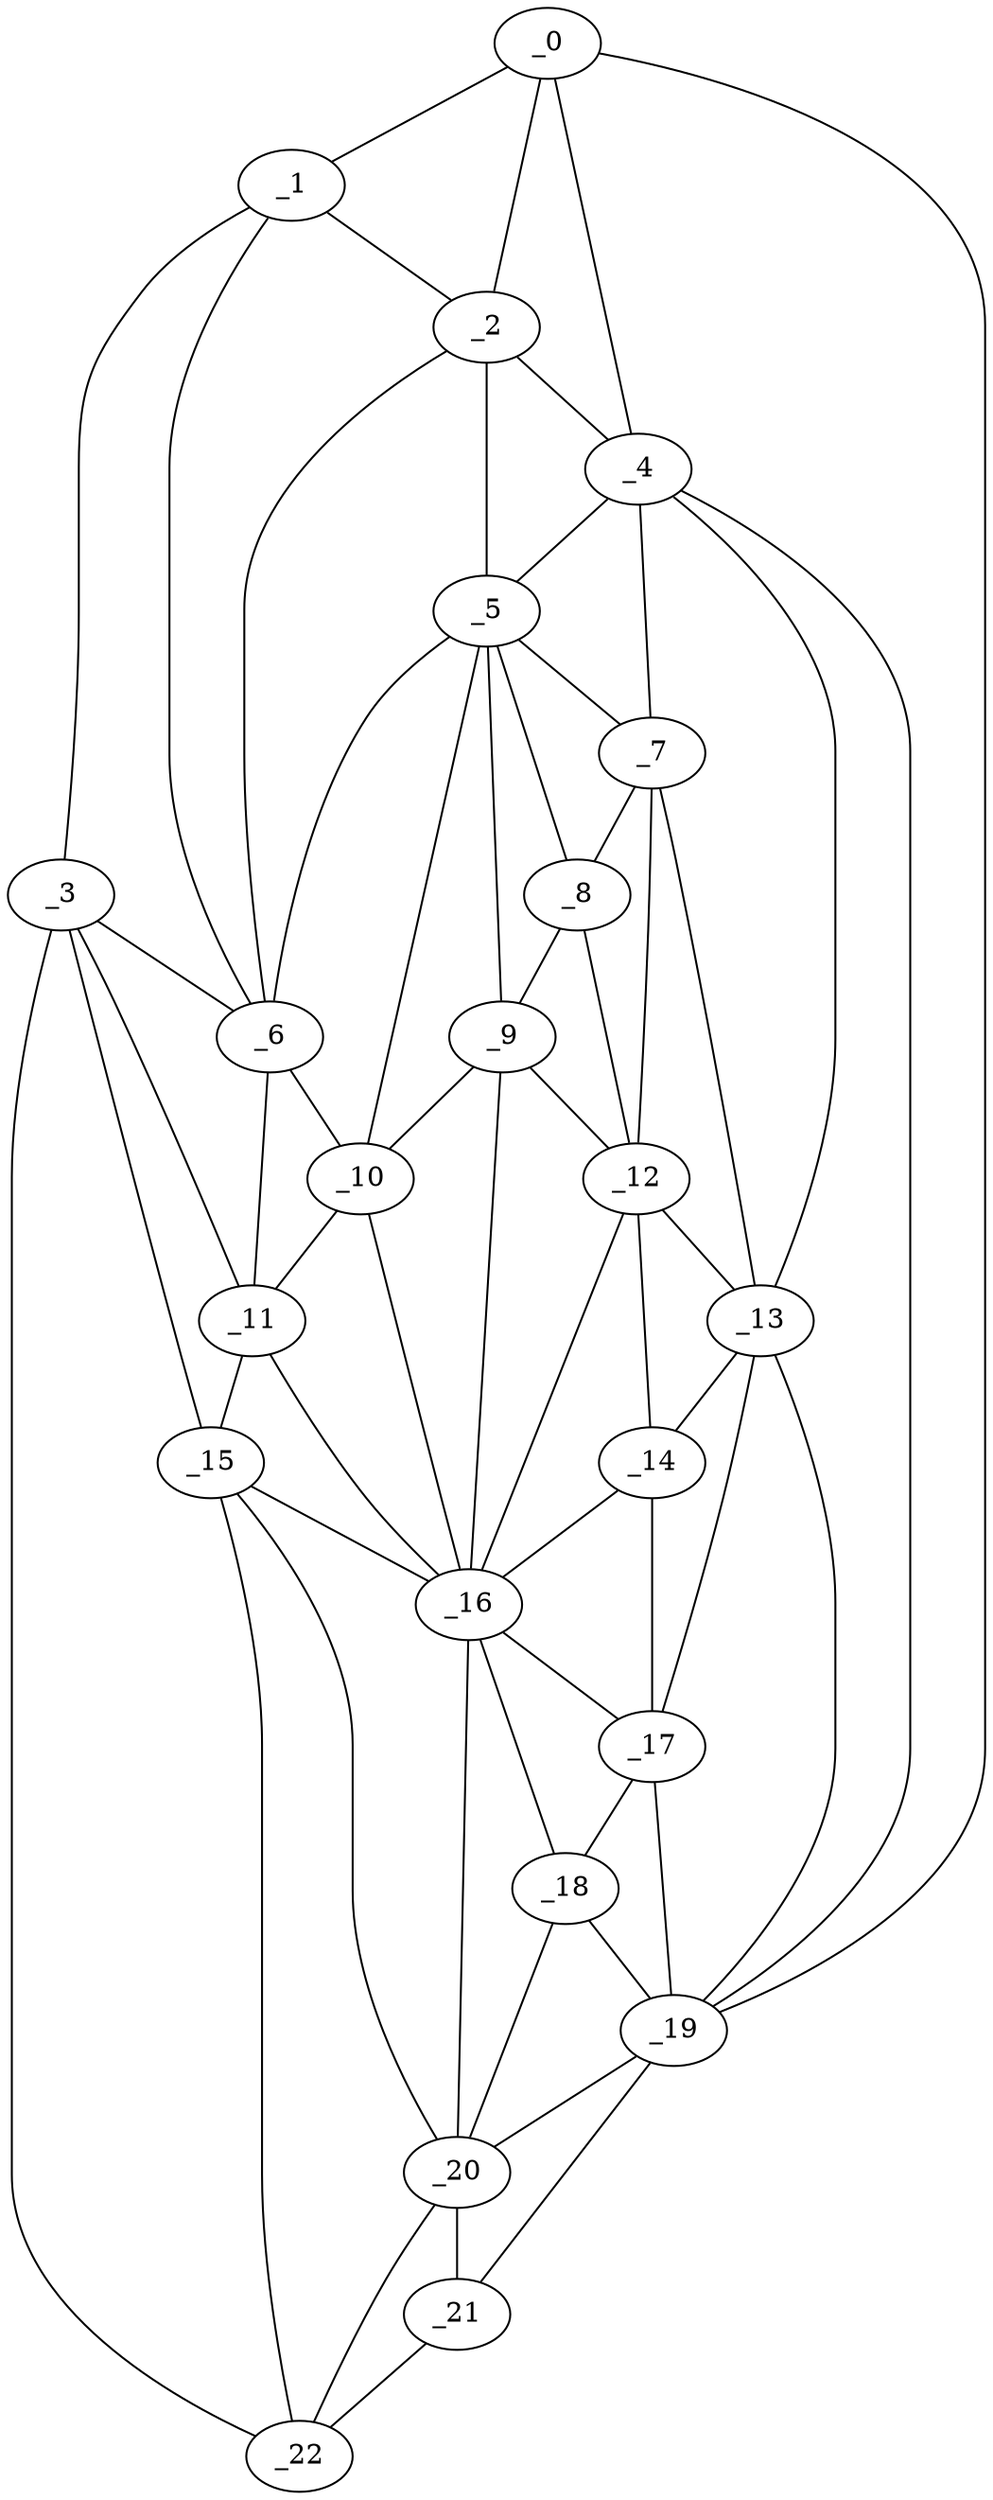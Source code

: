 graph "obj46__170.gxl" {
	_0	 [x=9,
		y=39];
	_1	 [x=10,
		y=75];
	_0 -- _1	 [valence=1];
	_2	 [x=15,
		y=66];
	_0 -- _2	 [valence=2];
	_4	 [x=23,
		y=40];
	_0 -- _4	 [valence=1];
	_19	 [x=100,
		y=37];
	_0 -- _19	 [valence=1];
	_1 -- _2	 [valence=2];
	_3	 [x=16,
		y=92];
	_1 -- _3	 [valence=1];
	_6	 [x=31,
		y=73];
	_1 -- _6	 [valence=1];
	_2 -- _4	 [valence=2];
	_5	 [x=31,
		y=60];
	_2 -- _5	 [valence=1];
	_2 -- _6	 [valence=2];
	_3 -- _6	 [valence=2];
	_11	 [x=51,
		y=80];
	_3 -- _11	 [valence=1];
	_15	 [x=70,
		y=89];
	_3 -- _15	 [valence=1];
	_22	 [x=126,
		y=87];
	_3 -- _22	 [valence=1];
	_4 -- _5	 [valence=2];
	_7	 [x=38,
		y=44];
	_4 -- _7	 [valence=1];
	_13	 [x=63,
		y=44];
	_4 -- _13	 [valence=2];
	_4 -- _19	 [valence=2];
	_5 -- _6	 [valence=2];
	_5 -- _7	 [valence=2];
	_8	 [x=42,
		y=52];
	_5 -- _8	 [valence=2];
	_9	 [x=43,
		y=58];
	_5 -- _9	 [valence=2];
	_10	 [x=45,
		y=72];
	_5 -- _10	 [valence=2];
	_6 -- _10	 [valence=2];
	_6 -- _11	 [valence=1];
	_7 -- _8	 [valence=2];
	_12	 [x=56,
		y=48];
	_7 -- _12	 [valence=2];
	_7 -- _13	 [valence=2];
	_8 -- _9	 [valence=2];
	_8 -- _12	 [valence=2];
	_9 -- _10	 [valence=2];
	_9 -- _12	 [valence=1];
	_16	 [x=72,
		y=65];
	_9 -- _16	 [valence=2];
	_10 -- _11	 [valence=2];
	_10 -- _16	 [valence=1];
	_11 -- _15	 [valence=2];
	_11 -- _16	 [valence=1];
	_12 -- _13	 [valence=2];
	_14	 [x=67,
		y=50];
	_12 -- _14	 [valence=1];
	_12 -- _16	 [valence=2];
	_13 -- _14	 [valence=2];
	_17	 [x=75,
		y=45];
	_13 -- _17	 [valence=1];
	_13 -- _19	 [valence=1];
	_14 -- _16	 [valence=1];
	_14 -- _17	 [valence=2];
	_15 -- _16	 [valence=2];
	_20	 [x=114,
		y=55];
	_15 -- _20	 [valence=2];
	_15 -- _22	 [valence=2];
	_16 -- _17	 [valence=2];
	_18	 [x=99,
		y=46];
	_16 -- _18	 [valence=1];
	_16 -- _20	 [valence=1];
	_17 -- _18	 [valence=2];
	_17 -- _19	 [valence=2];
	_18 -- _19	 [valence=1];
	_18 -- _20	 [valence=2];
	_19 -- _20	 [valence=2];
	_21	 [x=126,
		y=60];
	_19 -- _21	 [valence=1];
	_20 -- _21	 [valence=2];
	_20 -- _22	 [valence=1];
	_21 -- _22	 [valence=1];
}
